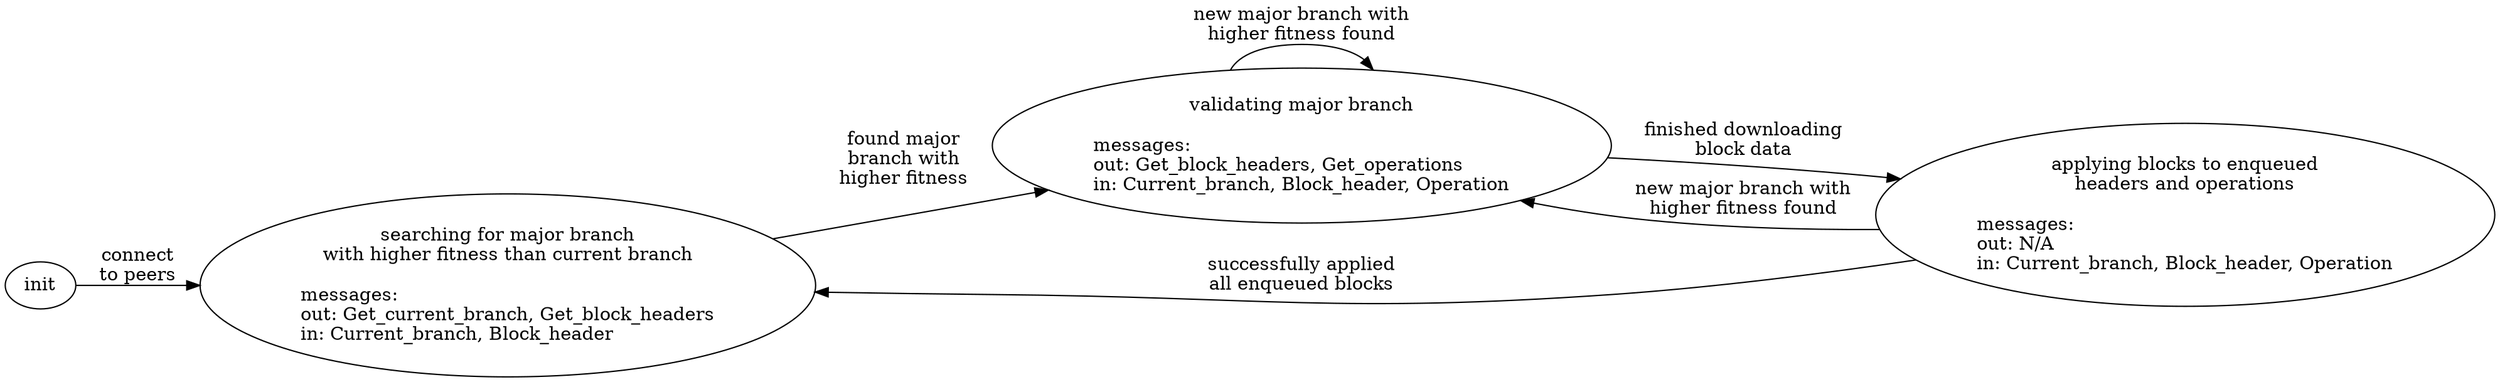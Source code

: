digraph phase_diagram {

    rankdir=LR;

    // states
    init;
    search [href="./node_files/searching_for_major_branch.html", label="searching for major branch\nwith higher fitness than current branch\n\nmessages:\lout: Get_current_branch, Get_block_headers\lin: Current_branch, Block_header\l"];
    major  [href="./node_files/validating_major_branch.html", label="validating major branch\n\nmessages:\lout: Get_block_headers, Get_operations\lin: Current_branch, Block_header, Operation\l"];
    apply  [href="./node_files/applying_blocks.html", label="applying blocks to enqueued\nheaders and operations\n\nmessages:\lout: N/A\lin: Current_branch, Block_header, Operation\l"];

    // transitions
    init   -> search [href="./edge_files/connect_to_peers.html", label="connect\nto peers"];
    search -> major  [href="./edge_files/found_major_branch.html", label="found major\nbranch with\nhigher fitness\n "];
    major  -> major  [href="./edge_files/new_major_branch.html", label="new major branch with\nhigher fitness found"];
    major  -> apply  [href="./edge_files/enqueue.html", label="finished downloading\nblock data"];
    apply  -> search [href="./edge_files/applied_blocks.html", label="\nsuccessfully applied\nall enqueued blocks"];
    apply  -> major  [href="./edge_files/new_major_branch.html", label="new major branch with\nhigher fitness found"];
}